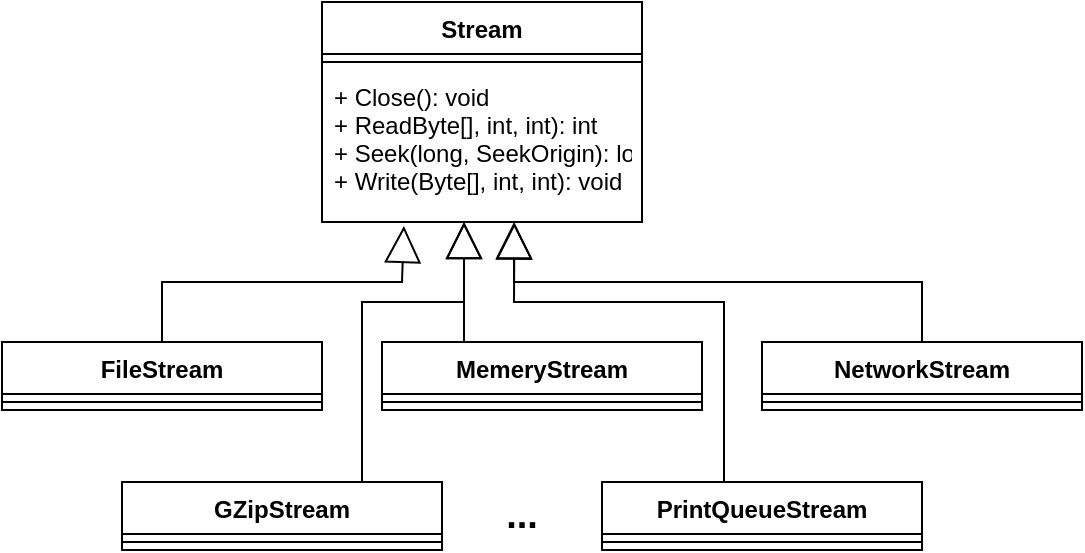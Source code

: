 <mxfile version="20.8.1" type="device"><diagram name="Page-1" id="929967ad-93f9-6ef4-fab6-5d389245f69c"><mxGraphModel dx="864" dy="473" grid="1" gridSize="10" guides="1" tooltips="1" connect="1" arrows="1" fold="1" page="1" pageScale="1.5" pageWidth="1169" pageHeight="826" background="none" math="0" shadow="0"><root><mxCell id="0" style=";html=1;"/><mxCell id="1" style=";html=1;" parent="0"/><mxCell id="oVhZfAaKcdO4cqH_fiWj-1" value="Stream" style="swimlane;fontStyle=1;align=center;verticalAlign=top;childLayout=stackLayout;horizontal=1;startSize=26;horizontalStack=0;resizeParent=1;resizeParentMax=0;resizeLast=0;collapsible=1;marginBottom=0;" vertex="1" parent="1"><mxGeometry x="700" y="180" width="160" height="110" as="geometry"/></mxCell><mxCell id="oVhZfAaKcdO4cqH_fiWj-3" value="" style="line;strokeWidth=1;fillColor=none;align=left;verticalAlign=middle;spacingTop=-1;spacingLeft=3;spacingRight=3;rotatable=0;labelPosition=right;points=[];portConstraint=eastwest;strokeColor=inherit;" vertex="1" parent="oVhZfAaKcdO4cqH_fiWj-1"><mxGeometry y="26" width="160" height="8" as="geometry"/></mxCell><mxCell id="oVhZfAaKcdO4cqH_fiWj-4" value="+ Close(): void&#10;+ ReadByte[], int, int): int&#10;+ Seek(long, SeekOrigin): long&#10;+ Write(Byte[], int, int): void" style="text;strokeColor=none;fillColor=none;align=left;verticalAlign=top;spacingLeft=4;spacingRight=4;overflow=hidden;rotatable=0;points=[[0,0.5],[1,0.5]];portConstraint=eastwest;" vertex="1" parent="oVhZfAaKcdO4cqH_fiWj-1"><mxGeometry y="34" width="160" height="76" as="geometry"/></mxCell><mxCell id="oVhZfAaKcdO4cqH_fiWj-6" value="FileStream" style="swimlane;fontStyle=1;align=center;verticalAlign=top;childLayout=stackLayout;horizontal=1;startSize=26;horizontalStack=0;resizeParent=1;resizeParentMax=0;resizeLast=0;collapsible=1;marginBottom=0;" vertex="1" parent="1"><mxGeometry x="540" y="350" width="160" height="34" as="geometry"/></mxCell><mxCell id="oVhZfAaKcdO4cqH_fiWj-8" value="" style="line;strokeWidth=1;fillColor=none;align=left;verticalAlign=middle;spacingTop=-1;spacingLeft=3;spacingRight=3;rotatable=0;labelPosition=right;points=[];portConstraint=eastwest;strokeColor=inherit;" vertex="1" parent="oVhZfAaKcdO4cqH_fiWj-6"><mxGeometry y="26" width="160" height="8" as="geometry"/></mxCell><mxCell id="oVhZfAaKcdO4cqH_fiWj-11" value="MemeryStream" style="swimlane;fontStyle=1;align=center;verticalAlign=top;childLayout=stackLayout;horizontal=1;startSize=26;horizontalStack=0;resizeParent=1;resizeParentMax=0;resizeLast=0;collapsible=1;marginBottom=0;" vertex="1" parent="1"><mxGeometry x="730" y="350" width="160" height="34" as="geometry"/></mxCell><mxCell id="oVhZfAaKcdO4cqH_fiWj-12" value="" style="line;strokeWidth=1;fillColor=none;align=left;verticalAlign=middle;spacingTop=-1;spacingLeft=3;spacingRight=3;rotatable=0;labelPosition=right;points=[];portConstraint=eastwest;strokeColor=inherit;" vertex="1" parent="oVhZfAaKcdO4cqH_fiWj-11"><mxGeometry y="26" width="160" height="8" as="geometry"/></mxCell><mxCell id="oVhZfAaKcdO4cqH_fiWj-13" value="GZipStream" style="swimlane;fontStyle=1;align=center;verticalAlign=top;childLayout=stackLayout;horizontal=1;startSize=26;horizontalStack=0;resizeParent=1;resizeParentMax=0;resizeLast=0;collapsible=1;marginBottom=0;" vertex="1" parent="1"><mxGeometry x="600" y="420" width="160" height="34" as="geometry"/></mxCell><mxCell id="oVhZfAaKcdO4cqH_fiWj-14" value="" style="line;strokeWidth=1;fillColor=none;align=left;verticalAlign=middle;spacingTop=-1;spacingLeft=3;spacingRight=3;rotatable=0;labelPosition=right;points=[];portConstraint=eastwest;strokeColor=inherit;" vertex="1" parent="oVhZfAaKcdO4cqH_fiWj-13"><mxGeometry y="26" width="160" height="8" as="geometry"/></mxCell><mxCell id="oVhZfAaKcdO4cqH_fiWj-15" value="PrintQueueStream" style="swimlane;fontStyle=1;align=center;verticalAlign=top;childLayout=stackLayout;horizontal=1;startSize=26;horizontalStack=0;resizeParent=1;resizeParentMax=0;resizeLast=0;collapsible=1;marginBottom=0;" vertex="1" parent="1"><mxGeometry x="840" y="420" width="160" height="34" as="geometry"/></mxCell><mxCell id="oVhZfAaKcdO4cqH_fiWj-16" value="" style="line;strokeWidth=1;fillColor=none;align=left;verticalAlign=middle;spacingTop=-1;spacingLeft=3;spacingRight=3;rotatable=0;labelPosition=right;points=[];portConstraint=eastwest;strokeColor=inherit;" vertex="1" parent="oVhZfAaKcdO4cqH_fiWj-15"><mxGeometry y="26" width="160" height="8" as="geometry"/></mxCell><mxCell id="oVhZfAaKcdO4cqH_fiWj-17" value="NetworkStream" style="swimlane;fontStyle=1;align=center;verticalAlign=top;childLayout=stackLayout;horizontal=1;startSize=26;horizontalStack=0;resizeParent=1;resizeParentMax=0;resizeLast=0;collapsible=1;marginBottom=0;" vertex="1" parent="1"><mxGeometry x="920" y="350" width="160" height="34" as="geometry"/></mxCell><mxCell id="oVhZfAaKcdO4cqH_fiWj-18" value="" style="line;strokeWidth=1;fillColor=none;align=left;verticalAlign=middle;spacingTop=-1;spacingLeft=3;spacingRight=3;rotatable=0;labelPosition=right;points=[];portConstraint=eastwest;strokeColor=inherit;" vertex="1" parent="oVhZfAaKcdO4cqH_fiWj-17"><mxGeometry y="26" width="160" height="8" as="geometry"/></mxCell><mxCell id="oVhZfAaKcdO4cqH_fiWj-19" value="&lt;font style=&quot;font-size: 19px;&quot;&gt;&lt;b&gt;...&lt;/b&gt;&lt;/font&gt;" style="text;html=1;strokeColor=none;fillColor=none;align=center;verticalAlign=middle;whiteSpace=wrap;rounded=0;" vertex="1" parent="1"><mxGeometry x="770" y="427" width="60" height="20" as="geometry"/></mxCell><mxCell id="oVhZfAaKcdO4cqH_fiWj-20" value="" style="endArrow=block;endSize=16;endFill=0;html=1;rounded=0;fontSize=19;exitX=0.5;exitY=0;exitDx=0;exitDy=0;entryX=0.256;entryY=1.026;entryDx=0;entryDy=0;entryPerimeter=0;" edge="1" parent="1" source="oVhZfAaKcdO4cqH_fiWj-6" target="oVhZfAaKcdO4cqH_fiWj-4"><mxGeometry width="160" relative="1" as="geometry"><mxPoint x="220" y="650" as="sourcePoint"/><mxPoint x="380" y="650" as="targetPoint"/><Array as="points"><mxPoint x="620" y="320"/><mxPoint x="740" y="320"/></Array></mxGeometry></mxCell><mxCell id="oVhZfAaKcdO4cqH_fiWj-21" value="" style="endArrow=block;endSize=16;endFill=0;html=1;rounded=0;fontSize=19;exitX=0.5;exitY=0;exitDx=0;exitDy=0;entryX=0.6;entryY=1;entryDx=0;entryDy=0;entryPerimeter=0;" edge="1" parent="1" source="oVhZfAaKcdO4cqH_fiWj-17" target="oVhZfAaKcdO4cqH_fiWj-4"><mxGeometry width="160" relative="1" as="geometry"><mxPoint x="630" y="360" as="sourcePoint"/><mxPoint x="727.959" y="300" as="targetPoint"/><Array as="points"><mxPoint x="1000" y="320"/><mxPoint x="796" y="320"/></Array></mxGeometry></mxCell><mxCell id="oVhZfAaKcdO4cqH_fiWj-22" value="" style="endArrow=block;endSize=16;endFill=0;html=1;rounded=0;fontSize=19;exitX=0.75;exitY=0;exitDx=0;exitDy=0;entryX=0.444;entryY=1;entryDx=0;entryDy=0;entryPerimeter=0;" edge="1" parent="1" source="oVhZfAaKcdO4cqH_fiWj-13" target="oVhZfAaKcdO4cqH_fiWj-4"><mxGeometry width="160" relative="1" as="geometry"><mxPoint x="649.04" y="358.02" as="sourcePoint"/><mxPoint x="770" y="299.996" as="targetPoint"/><Array as="points"><mxPoint x="720" y="330"/><mxPoint x="771" y="330"/></Array></mxGeometry></mxCell><mxCell id="oVhZfAaKcdO4cqH_fiWj-23" value="" style="endArrow=block;endSize=16;endFill=0;html=1;rounded=0;fontSize=19;entryX=0.595;entryY=1.004;entryDx=0;entryDy=0;entryPerimeter=0;" edge="1" parent="1"><mxGeometry width="160" relative="1" as="geometry"><mxPoint x="901" y="420" as="sourcePoint"/><mxPoint x="796.2" y="290.304" as="targetPoint"/><Array as="points"><mxPoint x="901" y="420"/><mxPoint x="901" y="330"/><mxPoint x="796" y="330"/></Array></mxGeometry></mxCell><mxCell id="oVhZfAaKcdO4cqH_fiWj-24" value="" style="endArrow=block;endSize=16;endFill=0;html=1;rounded=0;fontSize=19;exitX=0.25;exitY=0;exitDx=0;exitDy=0;" edge="1" parent="1"><mxGeometry width="160" relative="1" as="geometry"><mxPoint x="771" y="350" as="sourcePoint"/><mxPoint x="771" y="290" as="targetPoint"/></mxGeometry></mxCell></root></mxGraphModel></diagram></mxfile>